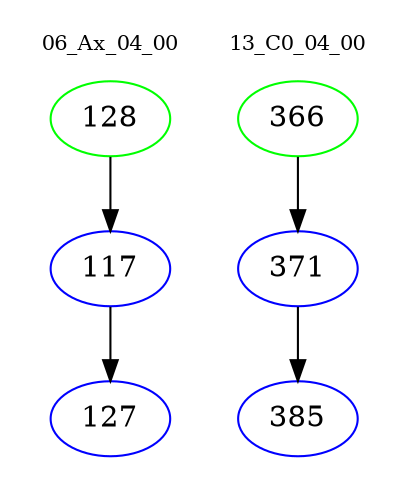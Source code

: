 digraph{
subgraph cluster_0 {
color = white
label = "06_Ax_04_00";
fontsize=10;
T0_128 [label="128", color="green"]
T0_128 -> T0_117 [color="black"]
T0_117 [label="117", color="blue"]
T0_117 -> T0_127 [color="black"]
T0_127 [label="127", color="blue"]
}
subgraph cluster_1 {
color = white
label = "13_C0_04_00";
fontsize=10;
T1_366 [label="366", color="green"]
T1_366 -> T1_371 [color="black"]
T1_371 [label="371", color="blue"]
T1_371 -> T1_385 [color="black"]
T1_385 [label="385", color="blue"]
}
}

